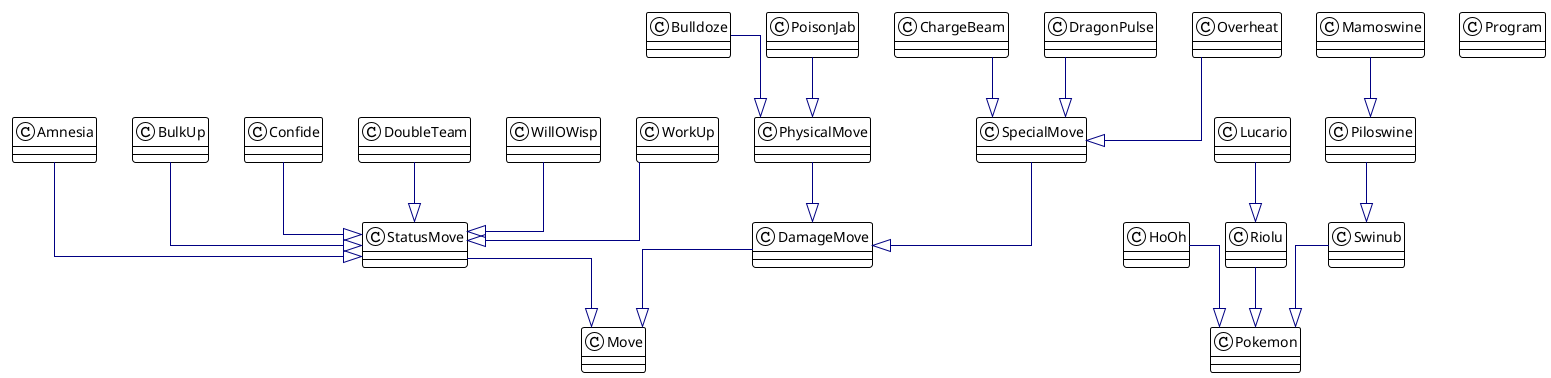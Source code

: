 @startuml

!theme plain
top to bottom direction
skinparam linetype ortho

class Amnesia
class BulkUp
class Bulldoze
class ChargeBeam
class Confide
class DamageMove
class DoubleTeam
class DragonPulse
class HoOh
class Lucario
class Mamoswine
class Move
class Overheat
class PhysicalMove
class Piloswine
class PoisonJab
class Pokemon
class Program
class Riolu
class SpecialMove
class StatusMove
class Swinub
class WillOWisp
class WorkUp

Amnesia       -[#000082,plain]-^  StatusMove   
BulkUp        -[#000082,plain]-^  StatusMove   
Bulldoze      -[#000082,plain]-^  PhysicalMove 
ChargeBeam    -[#000082,plain]-^  SpecialMove  
Confide       -[#000082,plain]-^  StatusMove   
DamageMove    -[#000082,plain]-^  Move         
DoubleTeam    -[#000082,plain]-^  StatusMove   
DragonPulse   -[#000082,plain]-^  SpecialMove  
HoOh          -[#000082,plain]-^  Pokemon      
Lucario       -[#000082,plain]-^  Riolu        
Mamoswine     -[#000082,plain]-^  Piloswine    
Overheat      -[#000082,plain]-^  SpecialMove  
PhysicalMove  -[#000082,plain]-^  DamageMove   
Piloswine     -[#000082,plain]-^  Swinub       
PoisonJab     -[#000082,plain]-^  PhysicalMove 
Riolu         -[#000082,plain]-^  Pokemon      
SpecialMove   -[#000082,plain]-^  DamageMove   
StatusMove    -[#000082,plain]-^  Move         
Swinub        -[#000082,plain]-^  Pokemon      
WillOWisp     -[#000082,plain]-^  StatusMove   
WorkUp        -[#000082,plain]-^  StatusMove   
@enduml
